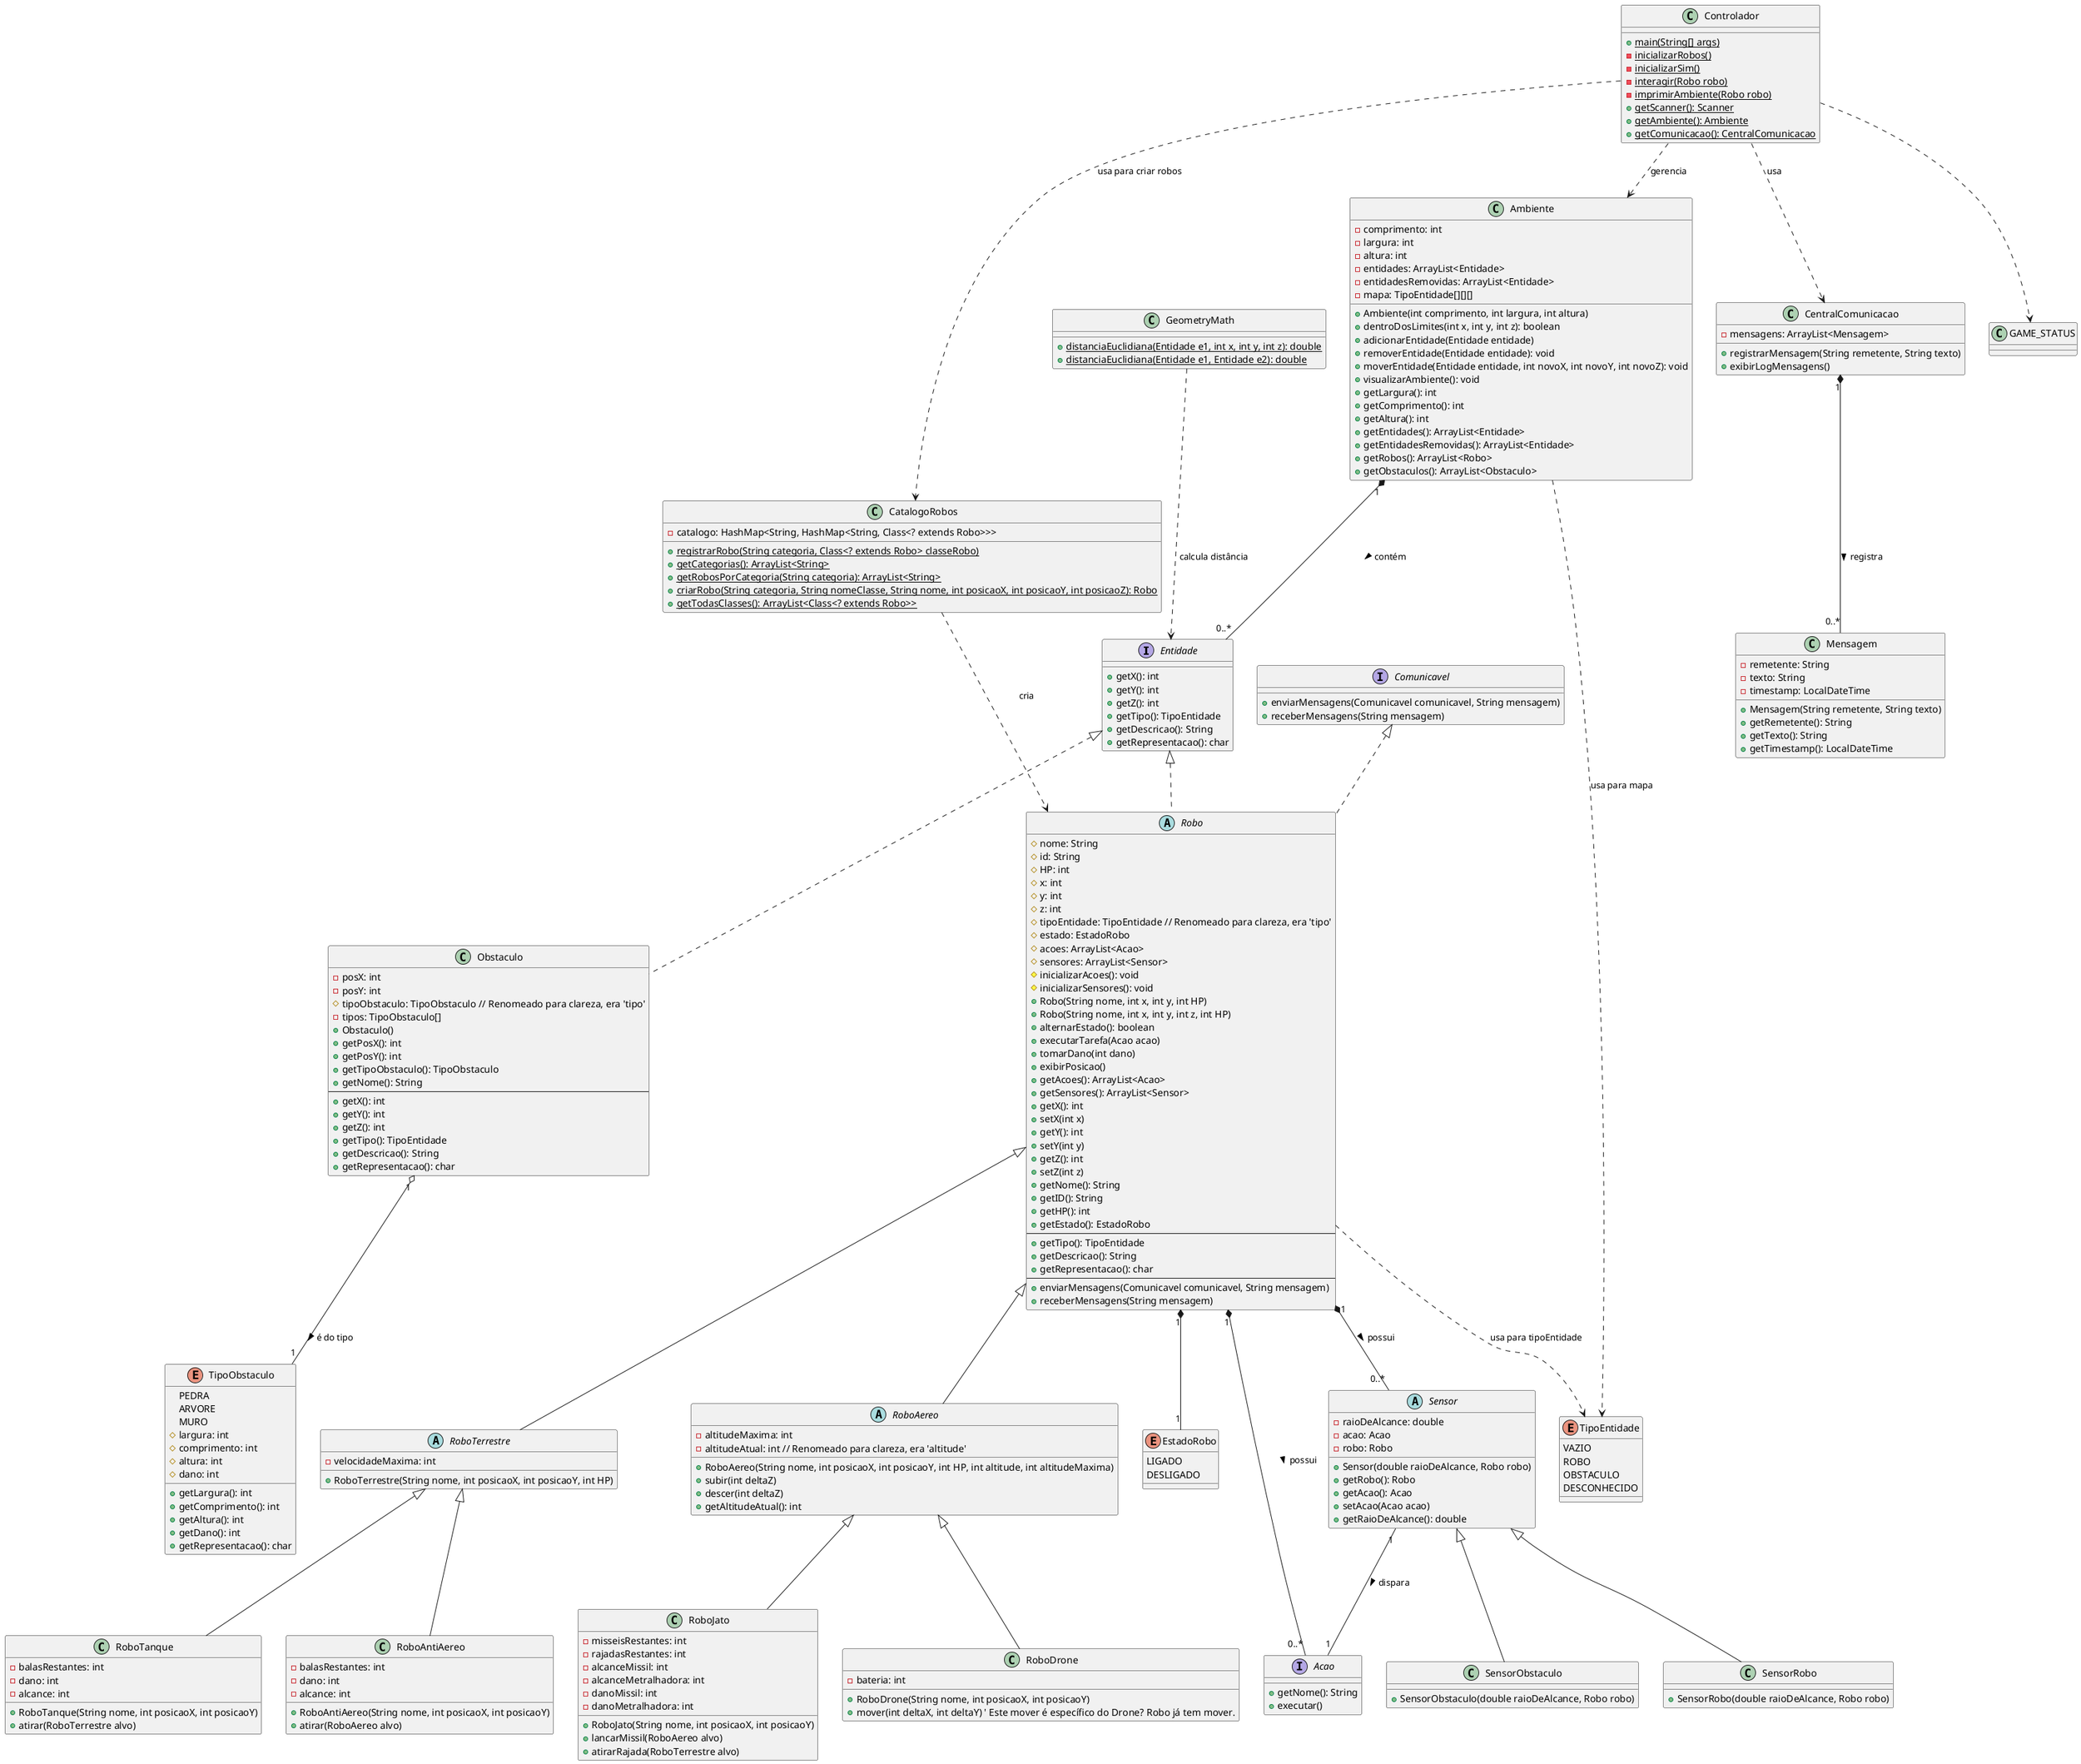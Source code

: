 @startuml diagram
' A linha de raciocínio utilizada para construir o diagrama foi guiada pelo uso de UML
' e pela indicação dos relacionamentos.;

' --- Entidades e Tipos ---
interface Entidade {
    +getX(): int
    +getY(): int
    +getZ(): int
    +getTipo(): TipoEntidade
    +getDescricao(): String
    +getRepresentacao(): char
}

enum TipoEntidade {
    VAZIO
    ROBO
    OBSTACULO
    DESCONHECIDO
}

enum EstadoRobo {
    LIGADO
    DESLIGADO
}

' --- Acao ---
interface Acao {
    +getNome(): String
    +executar()
}

' --- CatalogoRobos ---
class CatalogoRobos {
    -catalogo: HashMap<String, HashMap<String, Class<? extends Robo>>>
    {static} +registrarRobo(String categoria, Class<? extends Robo> classeRobo)
    {static} +getCategorias(): ArrayList<String>
    {static} +getRobosPorCategoria(String categoria): ArrayList<String>
    {static} +criarRobo(String categoria, String nomeClasse, String nome, int posicaoX, int posicaoY, int posicaoZ): Robo
    {static} +getTodasClasses(): ArrayList<Class<? extends Robo>>
}

' --- GeometryMath ---
class GeometryMath {
    {static} +distanciaEuclidiana(Entidade e1, int x, int y, int z): double
    {static} +distanciaEuclidiana(Entidade e1, Entidade e2): double
}

' --- Ambiente ---
class Ambiente {
    -comprimento: int
    -largura: int
    -altura: int
    -entidades: ArrayList<Entidade>
    -entidadesRemovidas: ArrayList<Entidade>
    -mapa: TipoEntidade[][][]
    +Ambiente(int comprimento, int largura, int altura)
    +dentroDosLimites(int x, int y, int z): boolean
    +adicionarEntidade(Entidade entidade)
    +removerEntidade(Entidade entidade): void
    +moverEntidade(Entidade entidade, int novoX, int novoY, int novoZ): void
    +visualizarAmbiente(): void
    +getLargura(): int
    +getComprimento(): int
    +getAltura(): int
    +getEntidades(): ArrayList<Entidade>
    +getEntidadesRemovidas(): ArrayList<Entidade>
    +getRobos(): ArrayList<Robo>
    +getObstaculos(): ArrayList<Obstaculo>
}

' --- Obstaculo e TipoObstaculo ---
class Obstaculo implements Entidade {
    -posX: int
    -posY: int
    #tipoObstaculo: TipoObstaculo // Renomeado para clareza, era 'tipo'
    -tipos: TipoObstaculo[]
    +Obstaculo()
    +getPosX(): int
    +getPosY(): int
    +getTipoObstaculo(): TipoObstaculo
    +getNome(): String
    --
    +getX(): int
    +getY(): int
    +getZ(): int
    +getTipo(): TipoEntidade
    +getDescricao(): String
    +getRepresentacao(): char
}

enum TipoObstaculo {
    PEDRA
    ARVORE
    MURO
    #largura: int
    #comprimento: int
    #altura: int
    #dano: int
    +getLargura(): int
    +getComprimento(): int
    +getAltura(): int
    +getDano(): int
    +getRepresentacao(): char
}

' --- Robo e suas subclasses ---
abstract class Robo implements Entidade, Comunicavel {
    #nome: String
    #id: String
    #HP: int
    #x: int
    #y: int
    #z: int
    #tipoEntidade: TipoEntidade // Renomeado para clareza, era 'tipo'
    #estado: EstadoRobo
    #acoes: ArrayList<Acao>
    #sensores: ArrayList<Sensor>
    #inicializarAcoes(): void
    #inicializarSensores(): void
    +Robo(String nome, int x, int y, int HP)
    +Robo(String nome, int x, int y, int z, int HP)
    +alternarEstado(): boolean
    +executarTarefa(Acao acao)
    +tomarDano(int dano)
    +exibirPosicao()
    +getAcoes(): ArrayList<Acao>
    +getSensores(): ArrayList<Sensor>
    +getX(): int
    +setX(int x)
    +getY(): int
    +setY(int y)
    +getZ(): int
    +setZ(int z)
    +getNome(): String
    +getID(): String
    +getHP(): int
    +getEstado(): EstadoRobo
    --
    +getTipo(): TipoEntidade
    +getDescricao(): String
    +getRepresentacao(): char
    --
    +enviarMensagens(Comunicavel comunicavel, String mensagem)
    +receberMensagens(String mensagem)
}

interface Comunicavel {
    +enviarMensagens(Comunicavel comunicavel, String mensagem)
    +receberMensagens(String mensagem)
}

abstract class RoboTerrestre extends Robo {
    -velocidadeMaxima: int
    +RoboTerrestre(String nome, int posicaoX, int posicaoY, int HP)
}

class RoboTanque extends RoboTerrestre {
    -balasRestantes: int
    -dano: int
    -alcance: int
    +RoboTanque(String nome, int posicaoX, int posicaoY)
    +atirar(RoboTerrestre alvo)
}

class RoboAntiAereo extends RoboTerrestre {
    -balasRestantes: int
    -dano: int
    -alcance: int
    +RoboAntiAereo(String nome, int posicaoX, int posicaoY)
    +atirar(RoboAereo alvo)
}

abstract class RoboAereo extends Robo {
    -altitudeMaxima: int
    -altitudeAtual: int // Renomeado para clareza, era 'altitude'
    +RoboAereo(String nome, int posicaoX, int posicaoY, int HP, int altitude, int altitudeMaxima)
    +subir(int deltaZ)
    +descer(int deltaZ)
    +getAltitudeAtual(): int
}

class RoboJato extends RoboAereo {
    -misseisRestantes: int
    -rajadasRestantes: int
    -alcanceMissil: int
    -alcanceMetralhadora: int
    -danoMissil: int
    -danoMetralhadora: int
    +RoboJato(String nome, int posicaoX, int posicaoY)
    +lancarMissil(RoboAereo alvo)
    +atirarRajada(RoboTerrestre alvo)
}

class RoboDrone extends RoboAereo {
    -bateria: int
    +RoboDrone(String nome, int posicaoX, int posicaoY)
    +mover(int deltaX, int deltaY) ' Este mover é específico do Drone? Robo já tem mover.
}

' --- Sensor e suas subclasses ---
abstract class Sensor {
    -raioDeAlcance: double
    -acao: Acao
    -robo: Robo
    +Sensor(double raioDeAlcance, Robo robo)
    +getRobo(): Robo
    +getAcao(): Acao
    +setAcao(Acao acao)
    +getRaioDeAlcance(): double
}

class SensorRobo extends Sensor {
    +SensorRobo(double raioDeAlcance, Robo robo)
}

class SensorObstaculo extends Sensor {
    +SensorObstaculo(double raioDeAlcance, Robo robo)
}

' --- Controlador ---
class Controlador {
    {static} +main(String[] args)
    {static} -inicializarRobos()
    {static} -inicializarSim()
    {static} -interagir(Robo robo)
    {static} -imprimirAmbiente(Robo robo)
    {static} +getScanner(): Scanner
    {static} +getAmbiente(): Ambiente
    {static} +getComunicacao(): CentralComunicacao
}

' --- CentralComunicacao e Mensagem (assumindo que existem no lab04) ---
class CentralComunicacao {
    -mensagens: ArrayList<Mensagem>
    +registrarMensagem(String remetente, String texto)
    +exibirLogMensagens()
}

class Mensagem {
    -remetente: String
    -texto: String
    -timestamp: LocalDateTime
    +Mensagem(String remetente, String texto)
    +getRemetente(): String
    +getTexto(): String
    +getTimestamp(): LocalDateTime
}


' --- Relacionamentos ---

' Ambiente
Ambiente "1" *-- "0..*" Entidade : contém >
Ambiente ..> TipoEntidade : usa para mapa

' Robo
Robo "1" *-- "1" EstadoRobo
Robo ..> TipoEntidade : usa para tipoEntidade
Robo "1" *-- "0..*" Acao : possui >
Robo "1" *-- "0..*" Sensor : possui >

' Obstaculo
Obstaculo "1" o-- "1" TipoObstaculo : é do tipo >

' Sensor
Sensor "1" -- "1" Acao : dispara >

' CatalogoRobos
CatalogoRobos ..> Robo : cria

' GeometryMath
GeometryMath ..> Entidade : calcula distância

' Controlador
Controlador ..> Ambiente : gerencia
Controlador ..> CatalogoRobos : usa para criar robos
Controlador ..> CentralComunicacao : usa
Controlador ..> GAME_STATUS

' CentralComunicacao
CentralComunicacao "1" *-- "0..*" Mensagem : registra >

@enduml
